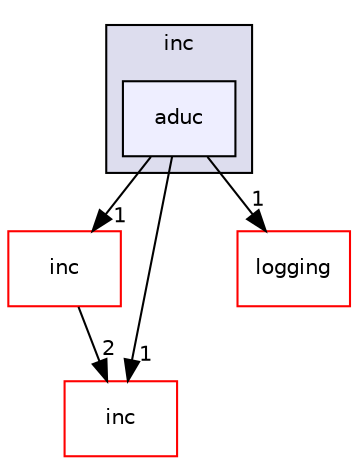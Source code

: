 digraph "src/extensions/step_handlers/swupdate_handler/inc/aduc" {
  compound=true
  node [ fontsize="10", fontname="Helvetica"];
  edge [ labelfontsize="10", labelfontname="Helvetica"];
  subgraph clusterdir_d758ee31407e30e4fdc29e958d86bdee {
    graph [ bgcolor="#ddddee", pencolor="black", label="inc" fontname="Helvetica", fontsize="10", URL="dir_d758ee31407e30e4fdc29e958d86bdee.html"]
  dir_9a19ad7d36a9f11ae99f3bdabd0bca5a [shape=box, label="aduc", style="filled", fillcolor="#eeeeff", pencolor="black", URL="dir_9a19ad7d36a9f11ae99f3bdabd0bca5a.html"];
  }
  dir_5ec935d27ce007f1101fc862d8e60cc5 [shape=box label="inc" fillcolor="white" style="filled" color="red" URL="dir_5ec935d27ce007f1101fc862d8e60cc5.html"];
  dir_6bc6ad22483805bbbda55258ad2a62ea [shape=box label="inc" fillcolor="white" style="filled" color="red" URL="dir_6bc6ad22483805bbbda55258ad2a62ea.html"];
  dir_b3320b59a4aa4a7431bc8488b87009bf [shape=box label="logging" fillcolor="white" style="filled" color="red" URL="dir_b3320b59a4aa4a7431bc8488b87009bf.html"];
  dir_5ec935d27ce007f1101fc862d8e60cc5->dir_6bc6ad22483805bbbda55258ad2a62ea [headlabel="2", labeldistance=1.5 headhref="dir_000116_000137.html"];
  dir_9a19ad7d36a9f11ae99f3bdabd0bca5a->dir_5ec935d27ce007f1101fc862d8e60cc5 [headlabel="1", labeldistance=1.5 headhref="dir_000129_000116.html"];
  dir_9a19ad7d36a9f11ae99f3bdabd0bca5a->dir_6bc6ad22483805bbbda55258ad2a62ea [headlabel="1", labeldistance=1.5 headhref="dir_000129_000137.html"];
  dir_9a19ad7d36a9f11ae99f3bdabd0bca5a->dir_b3320b59a4aa4a7431bc8488b87009bf [headlabel="1", labeldistance=1.5 headhref="dir_000129_000143.html"];
}
